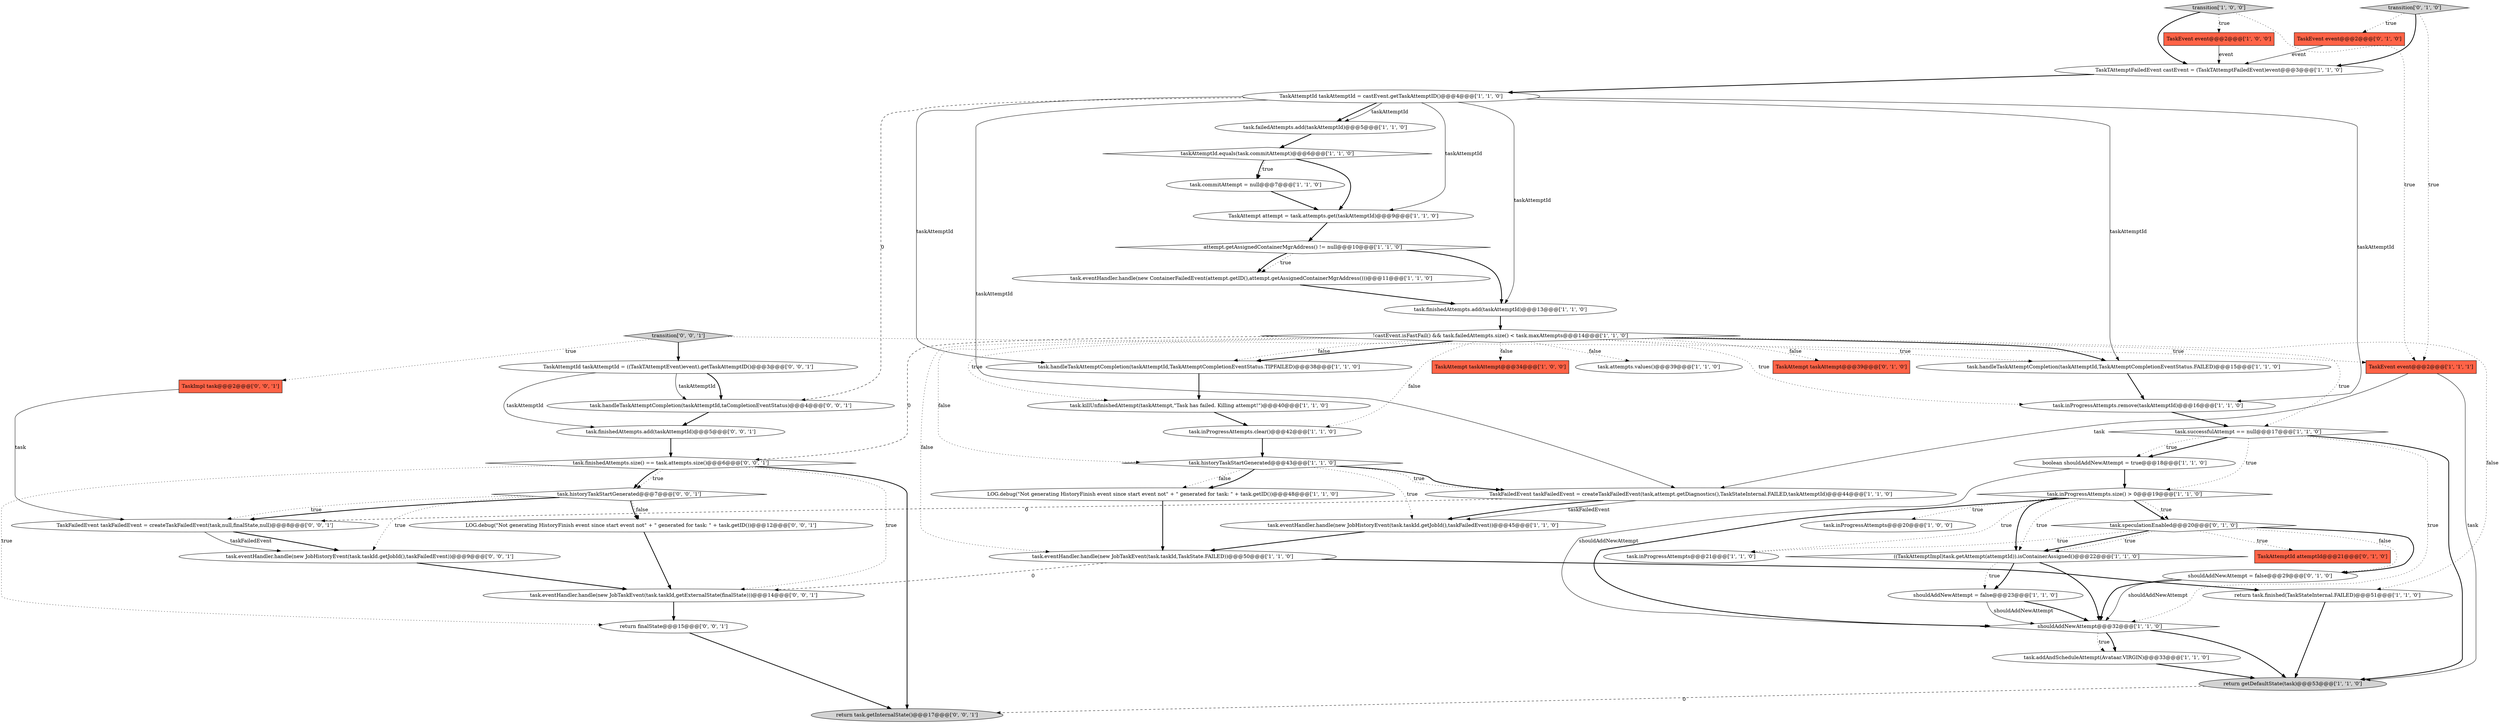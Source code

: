 digraph {
38 [style = filled, label = "TaskEvent event@@@2@@@['0', '1', '0']", fillcolor = tomato, shape = box image = "AAA0AAABBB2BBB"];
21 [style = filled, label = "task.inProgressAttempts@@@21@@@['1', '1', '0']", fillcolor = white, shape = ellipse image = "AAA0AAABBB1BBB"];
33 [style = filled, label = "shouldAddNewAttempt = false@@@23@@@['1', '1', '0']", fillcolor = white, shape = ellipse image = "AAA0AAABBB1BBB"];
6 [style = filled, label = "task.inProgressAttempts@@@20@@@['1', '0', '0']", fillcolor = white, shape = ellipse image = "AAA0AAABBB1BBB"];
51 [style = filled, label = "task.eventHandler.handle(new JobTaskEvent(task.taskId,getExternalState(finalState)))@@@14@@@['0', '0', '1']", fillcolor = white, shape = ellipse image = "AAA0AAABBB3BBB"];
12 [style = filled, label = "boolean shouldAddNewAttempt = true@@@18@@@['1', '1', '0']", fillcolor = white, shape = ellipse image = "AAA0AAABBB1BBB"];
31 [style = filled, label = "TaskTAttemptFailedEvent castEvent = (TaskTAttemptFailedEvent)event@@@3@@@['1', '1', '0']", fillcolor = white, shape = ellipse image = "AAA0AAABBB1BBB"];
46 [style = filled, label = "TaskAttemptId taskAttemptId = ((TaskTAttemptEvent)event).getTaskAttemptID()@@@3@@@['0', '0', '1']", fillcolor = white, shape = ellipse image = "AAA0AAABBB3BBB"];
9 [style = filled, label = "TaskAttempt attempt = task.attempts.get(taskAttemptId)@@@9@@@['1', '1', '0']", fillcolor = white, shape = ellipse image = "AAA0AAABBB1BBB"];
40 [style = filled, label = "TaskAttemptId attemptId@@@21@@@['0', '1', '0']", fillcolor = tomato, shape = box image = "AAA0AAABBB2BBB"];
43 [style = filled, label = "task.eventHandler.handle(new JobHistoryEvent(task.taskId.getJobId(),taskFailedEvent))@@@9@@@['0', '0', '1']", fillcolor = white, shape = ellipse image = "AAA0AAABBB3BBB"];
45 [style = filled, label = "return task.getInternalState()@@@17@@@['0', '0', '1']", fillcolor = lightgray, shape = ellipse image = "AAA0AAABBB3BBB"];
15 [style = filled, label = "task.historyTaskStartGenerated@@@43@@@['1', '1', '0']", fillcolor = white, shape = diamond image = "AAA0AAABBB1BBB"];
1 [style = filled, label = "!castEvent.isFastFail() && task.failedAttempts.size() < task.maxAttempts@@@14@@@['1', '1', '0']", fillcolor = white, shape = diamond image = "AAA0AAABBB1BBB"];
44 [style = filled, label = "return finalState@@@15@@@['0', '0', '1']", fillcolor = white, shape = ellipse image = "AAA0AAABBB3BBB"];
52 [style = filled, label = "TaskFailedEvent taskFailedEvent = createTaskFailedEvent(task,null,finalState,null)@@@8@@@['0', '0', '1']", fillcolor = white, shape = ellipse image = "AAA0AAABBB3BBB"];
41 [style = filled, label = "shouldAddNewAttempt = false@@@29@@@['0', '1', '0']", fillcolor = white, shape = ellipse image = "AAA1AAABBB2BBB"];
24 [style = filled, label = "((TaskAttemptImpl)task.getAttempt(attemptId)).isContainerAssigned()@@@22@@@['1', '1', '0']", fillcolor = white, shape = diamond image = "AAA0AAABBB1BBB"];
29 [style = filled, label = "TaskEvent event@@@2@@@['1', '1', '1']", fillcolor = tomato, shape = box image = "AAA0AAABBB1BBB"];
10 [style = filled, label = "return task.finished(TaskStateInternal.FAILED)@@@51@@@['1', '1', '0']", fillcolor = white, shape = ellipse image = "AAA0AAABBB1BBB"];
47 [style = filled, label = "LOG.debug(\"Not generating HistoryFinish event since start event not\" + \" generated for task: \" + task.getID())@@@12@@@['0', '0', '1']", fillcolor = white, shape = ellipse image = "AAA0AAABBB3BBB"];
37 [style = filled, label = "TaskAttempt taskAttempt@@@39@@@['0', '1', '0']", fillcolor = tomato, shape = box image = "AAA0AAABBB2BBB"];
54 [style = filled, label = "task.finishedAttempts.add(taskAttemptId)@@@5@@@['0', '0', '1']", fillcolor = white, shape = ellipse image = "AAA0AAABBB3BBB"];
0 [style = filled, label = "task.handleTaskAttemptCompletion(taskAttemptId,TaskAttemptCompletionEventStatus.TIPFAILED)@@@38@@@['1', '1', '0']", fillcolor = white, shape = ellipse image = "AAA0AAABBB1BBB"];
39 [style = filled, label = "transition['0', '1', '0']", fillcolor = lightgray, shape = diamond image = "AAA0AAABBB2BBB"];
14 [style = filled, label = "task.commitAttempt = null@@@7@@@['1', '1', '0']", fillcolor = white, shape = ellipse image = "AAA0AAABBB1BBB"];
49 [style = filled, label = "transition['0', '0', '1']", fillcolor = lightgray, shape = diamond image = "AAA0AAABBB3BBB"];
42 [style = filled, label = "task.historyTaskStartGenerated@@@7@@@['0', '0', '1']", fillcolor = white, shape = diamond image = "AAA0AAABBB3BBB"];
3 [style = filled, label = "task.failedAttempts.add(taskAttemptId)@@@5@@@['1', '1', '0']", fillcolor = white, shape = ellipse image = "AAA0AAABBB1BBB"];
20 [style = filled, label = "task.finishedAttempts.add(taskAttemptId)@@@13@@@['1', '1', '0']", fillcolor = white, shape = ellipse image = "AAA0AAABBB1BBB"];
32 [style = filled, label = "task.eventHandler.handle(new ContainerFailedEvent(attempt.getID(),attempt.getAssignedContainerMgrAddress()))@@@11@@@['1', '1', '0']", fillcolor = white, shape = ellipse image = "AAA0AAABBB1BBB"];
2 [style = filled, label = "transition['1', '0', '0']", fillcolor = lightgray, shape = diamond image = "AAA0AAABBB1BBB"];
8 [style = filled, label = "taskAttemptId.equals(task.commitAttempt)@@@6@@@['1', '1', '0']", fillcolor = white, shape = diamond image = "AAA0AAABBB1BBB"];
34 [style = filled, label = "attempt.getAssignedContainerMgrAddress() != null@@@10@@@['1', '1', '0']", fillcolor = white, shape = diamond image = "AAA0AAABBB1BBB"];
22 [style = filled, label = "task.handleTaskAttemptCompletion(taskAttemptId,TaskAttemptCompletionEventStatus.FAILED)@@@15@@@['1', '1', '0']", fillcolor = white, shape = ellipse image = "AAA0AAABBB1BBB"];
48 [style = filled, label = "TaskImpl task@@@2@@@['0', '0', '1']", fillcolor = tomato, shape = box image = "AAA0AAABBB3BBB"];
36 [style = filled, label = "task.speculationEnabled@@@20@@@['0', '1', '0']", fillcolor = white, shape = diamond image = "AAA1AAABBB2BBB"];
50 [style = filled, label = "task.handleTaskAttemptCompletion(taskAttemptId,taCompletionEventStatus)@@@4@@@['0', '0', '1']", fillcolor = white, shape = ellipse image = "AAA0AAABBB3BBB"];
30 [style = filled, label = "task.successfulAttempt == null@@@17@@@['1', '1', '0']", fillcolor = white, shape = diamond image = "AAA0AAABBB1BBB"];
35 [style = filled, label = "task.killUnfinishedAttempt(taskAttempt,\"Task has failed. Killing attempt!\")@@@40@@@['1', '1', '0']", fillcolor = white, shape = ellipse image = "AAA0AAABBB1BBB"];
13 [style = filled, label = "TaskAttemptId taskAttemptId = castEvent.getTaskAttemptID()@@@4@@@['1', '1', '0']", fillcolor = white, shape = ellipse image = "AAA0AAABBB1BBB"];
53 [style = filled, label = "task.finishedAttempts.size() == task.attempts.size()@@@6@@@['0', '0', '1']", fillcolor = white, shape = diamond image = "AAA0AAABBB3BBB"];
26 [style = filled, label = "task.inProgressAttempts.size() > 0@@@19@@@['1', '1', '0']", fillcolor = white, shape = diamond image = "AAA0AAABBB1BBB"];
4 [style = filled, label = "task.addAndScheduleAttempt(Avataar.VIRGIN)@@@33@@@['1', '1', '0']", fillcolor = white, shape = ellipse image = "AAA0AAABBB1BBB"];
17 [style = filled, label = "task.eventHandler.handle(new JobHistoryEvent(task.taskId.getJobId(),taskFailedEvent))@@@45@@@['1', '1', '0']", fillcolor = white, shape = ellipse image = "AAA0AAABBB1BBB"];
11 [style = filled, label = "task.inProgressAttempts.remove(taskAttemptId)@@@16@@@['1', '1', '0']", fillcolor = white, shape = ellipse image = "AAA0AAABBB1BBB"];
19 [style = filled, label = "TaskEvent event@@@2@@@['1', '0', '0']", fillcolor = tomato, shape = box image = "AAA0AAABBB1BBB"];
18 [style = filled, label = "LOG.debug(\"Not generating HistoryFinish event since start event not\" + \" generated for task: \" + task.getID())@@@48@@@['1', '1', '0']", fillcolor = white, shape = ellipse image = "AAA0AAABBB1BBB"];
23 [style = filled, label = "shouldAddNewAttempt@@@32@@@['1', '1', '0']", fillcolor = white, shape = diamond image = "AAA0AAABBB1BBB"];
25 [style = filled, label = "task.eventHandler.handle(new JobTaskEvent(task.taskId,TaskState.FAILED))@@@50@@@['1', '1', '0']", fillcolor = white, shape = ellipse image = "AAA0AAABBB1BBB"];
7 [style = filled, label = "task.inProgressAttempts.clear()@@@42@@@['1', '1', '0']", fillcolor = white, shape = ellipse image = "AAA0AAABBB1BBB"];
5 [style = filled, label = "TaskFailedEvent taskFailedEvent = createTaskFailedEvent(task,attempt.getDiagnostics(),TaskStateInternal.FAILED,taskAttemptId)@@@44@@@['1', '1', '0']", fillcolor = white, shape = ellipse image = "AAA0AAABBB1BBB"];
27 [style = filled, label = "TaskAttempt taskAttempt@@@34@@@['1', '0', '0']", fillcolor = tomato, shape = box image = "AAA0AAABBB1BBB"];
16 [style = filled, label = "return getDefaultState(task)@@@53@@@['1', '1', '0']", fillcolor = lightgray, shape = ellipse image = "AAA0AAABBB1BBB"];
28 [style = filled, label = "task.attempts.values()@@@39@@@['1', '1', '0']", fillcolor = white, shape = ellipse image = "AAA0AAABBB1BBB"];
46->50 [style = solid, label="taskAttemptId"];
8->14 [style = bold, label=""];
41->23 [style = solid, label="shouldAddNewAttempt"];
1->11 [style = dotted, label="true"];
42->47 [style = dotted, label="false"];
24->33 [style = bold, label=""];
39->38 [style = dotted, label="true"];
25->10 [style = bold, label=""];
41->23 [style = bold, label=""];
23->16 [style = bold, label=""];
36->21 [style = dotted, label="true"];
13->9 [style = solid, label="taskAttemptId"];
34->20 [style = bold, label=""];
20->1 [style = bold, label=""];
47->51 [style = bold, label=""];
5->17 [style = bold, label=""];
13->11 [style = solid, label="taskAttemptId"];
33->23 [style = bold, label=""];
2->31 [style = bold, label=""];
2->29 [style = dotted, label="true"];
1->37 [style = dotted, label="false"];
36->24 [style = bold, label=""];
26->23 [style = bold, label=""];
52->43 [style = bold, label=""];
15->18 [style = dotted, label="false"];
1->22 [style = bold, label=""];
23->4 [style = bold, label=""];
2->19 [style = dotted, label="true"];
46->54 [style = solid, label="taskAttemptId"];
9->34 [style = bold, label=""];
26->6 [style = dotted, label="true"];
36->40 [style = dotted, label="true"];
50->54 [style = bold, label=""];
25->51 [style = dashed, label="0"];
39->31 [style = bold, label=""];
26->24 [style = bold, label=""];
1->27 [style = dotted, label="false"];
26->36 [style = bold, label=""];
49->29 [style = dotted, label="true"];
26->21 [style = dotted, label="true"];
52->43 [style = solid, label="taskFailedEvent"];
30->16 [style = bold, label=""];
32->20 [style = bold, label=""];
11->30 [style = bold, label=""];
36->41 [style = bold, label=""];
5->52 [style = dashed, label="0"];
13->50 [style = dashed, label="0"];
38->31 [style = solid, label="event"];
42->52 [style = bold, label=""];
39->29 [style = dotted, label="true"];
13->22 [style = solid, label="taskAttemptId"];
3->8 [style = bold, label=""];
30->26 [style = dotted, label="true"];
15->5 [style = bold, label=""];
48->52 [style = solid, label="task"];
19->31 [style = solid, label="event"];
30->23 [style = dotted, label="true"];
1->0 [style = bold, label=""];
10->16 [style = bold, label=""];
12->26 [style = bold, label=""];
15->17 [style = dotted, label="true"];
42->47 [style = bold, label=""];
16->45 [style = dashed, label="0"];
13->5 [style = solid, label="taskAttemptId"];
43->51 [style = bold, label=""];
4->16 [style = bold, label=""];
15->18 [style = bold, label=""];
53->51 [style = dotted, label="true"];
42->52 [style = dotted, label="true"];
24->33 [style = dotted, label="true"];
1->0 [style = dotted, label="false"];
42->43 [style = dotted, label="true"];
1->10 [style = dotted, label="false"];
14->9 [style = bold, label=""];
35->7 [style = bold, label=""];
1->35 [style = dotted, label="true"];
53->42 [style = dotted, label="true"];
1->28 [style = dotted, label="false"];
15->5 [style = dotted, label="true"];
26->24 [style = dotted, label="true"];
53->45 [style = bold, label=""];
30->12 [style = bold, label=""];
1->53 [style = dashed, label="0"];
53->44 [style = dotted, label="true"];
33->23 [style = solid, label="shouldAddNewAttempt"];
13->3 [style = bold, label=""];
7->15 [style = bold, label=""];
31->13 [style = bold, label=""];
1->25 [style = dotted, label="false"];
26->36 [style = dotted, label="true"];
13->0 [style = solid, label="taskAttemptId"];
29->16 [style = solid, label="task"];
36->24 [style = dotted, label="true"];
22->11 [style = bold, label=""];
1->15 [style = dotted, label="false"];
8->9 [style = bold, label=""];
0->35 [style = bold, label=""];
5->17 [style = solid, label="taskFailedEvent"];
24->23 [style = bold, label=""];
1->22 [style = dotted, label="true"];
51->44 [style = bold, label=""];
13->20 [style = solid, label="taskAttemptId"];
44->45 [style = bold, label=""];
18->25 [style = bold, label=""];
53->42 [style = bold, label=""];
23->4 [style = dotted, label="true"];
36->41 [style = dotted, label="false"];
12->23 [style = solid, label="shouldAddNewAttempt"];
1->30 [style = dotted, label="true"];
29->5 [style = solid, label="task"];
46->50 [style = bold, label=""];
34->32 [style = dotted, label="true"];
13->3 [style = solid, label="taskAttemptId"];
49->48 [style = dotted, label="true"];
8->14 [style = dotted, label="true"];
1->7 [style = dotted, label="false"];
49->46 [style = bold, label=""];
30->12 [style = dotted, label="true"];
17->25 [style = bold, label=""];
54->53 [style = bold, label=""];
34->32 [style = bold, label=""];
}
